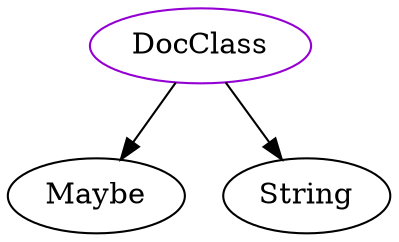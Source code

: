 digraph docclass{
DocClass -> Maybe;
DocClass -> String;
DocClass	[shape=oval, color=darkviolet, label="DocClass"];
}
